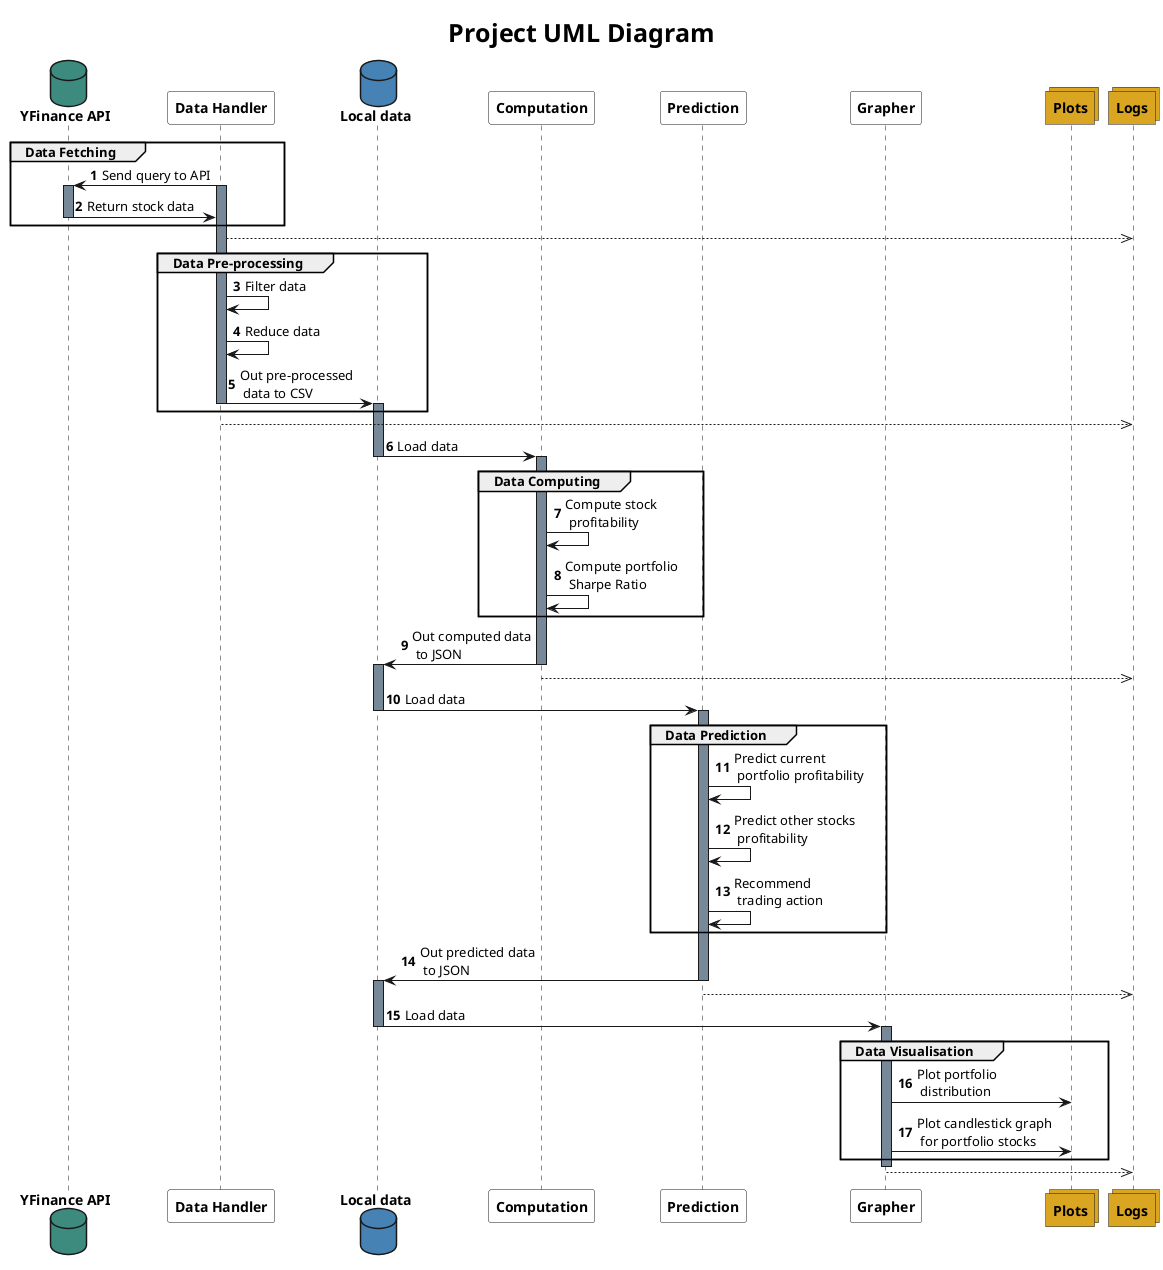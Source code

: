 @startuml

skinparam ParticipantFontStyle bold
skinparam DatabaseFontStyle bold
skinparam CollectionsFontStyle bold
skinparam BackgroundColor White
skinparam TitleFontSize 25
skinparam TitleFontStyle bold
autonumber


title Project UML Diagram


database "YFinance API" #3D8B7F
participant "Data Handler" #White
database "Local data" #SteelBlue
participant Computation #White
participant Prediction #White
participant Grapher #White
collections Plots #GoldenRod
collections Logs #GoldenRod


group Data Fetching
"Data Handler"->"YFinance API": Send query to API
activate "Data Handler" #LightSlateGrey
activate "YFinance API" #LightSlateGrey
"YFinance API"->"Data Handler": Return stock data
deactivate "YFinance API"
end


autonumber stop
"Data Handler"-->>Logs
autonumber resume


group Data Pre-processing
"Data Handler"->"Data Handler": Filter data
"Data Handler"->"Data Handler": Reduce data
"Data Handler"->"Local data": Out pre-processed \n data to CSV
deactivate "Data Handler"
activate "Local data" #LightSlateGrey
end


autonumber stop
"Data Handler"-->>Logs
autonumber resume


"Local data"->Computation: Load data
group Data Computing
deactivate "Local data"
activate Computation #LightSlateGrey
Computation->Computation: Compute stock \n profitability
Computation->Computation: Compute portfolio \n Sharpe Ratio
end
Computation->"Local data": Out computed data \n to JSON
deactivate Computation
activate "Local data" #LightSlateGrey



autonumber stop
Computation-->>Logs
autonumber resume


"Local data"->Prediction: Load data
group Data Prediction
deactivate "Local data"
activate Prediction #LightSlateGrey
Prediction->Prediction: Predict current\n portfolio profitability
Prediction->Prediction: Predict other stocks \n profitability
Prediction->Prediction: Recommend \n trading action
end
Prediction->"Local data": Out predicted data \n to JSON
deactivate Prediction
activate "Local data" #LightSlateGrey


autonumber stop
Prediction-->>Logs
autonumber resume


"Local data"->Grapher: Load data
deactivate "Local data"
group Data Visualisation
activate Grapher #LightSlateGrey
Grapher->Plots: Plot portfolio \n distribution
Grapher->Plots: Plot candlestick graph \n for portfolio stocks
end
deactivate Grapher


autonumber stop
Grapher-->>Logs
autonumber resume


@enduml

@startuml
colors SteelBlue
@enduml

@startuml
colors 3D8B7F
@enduml